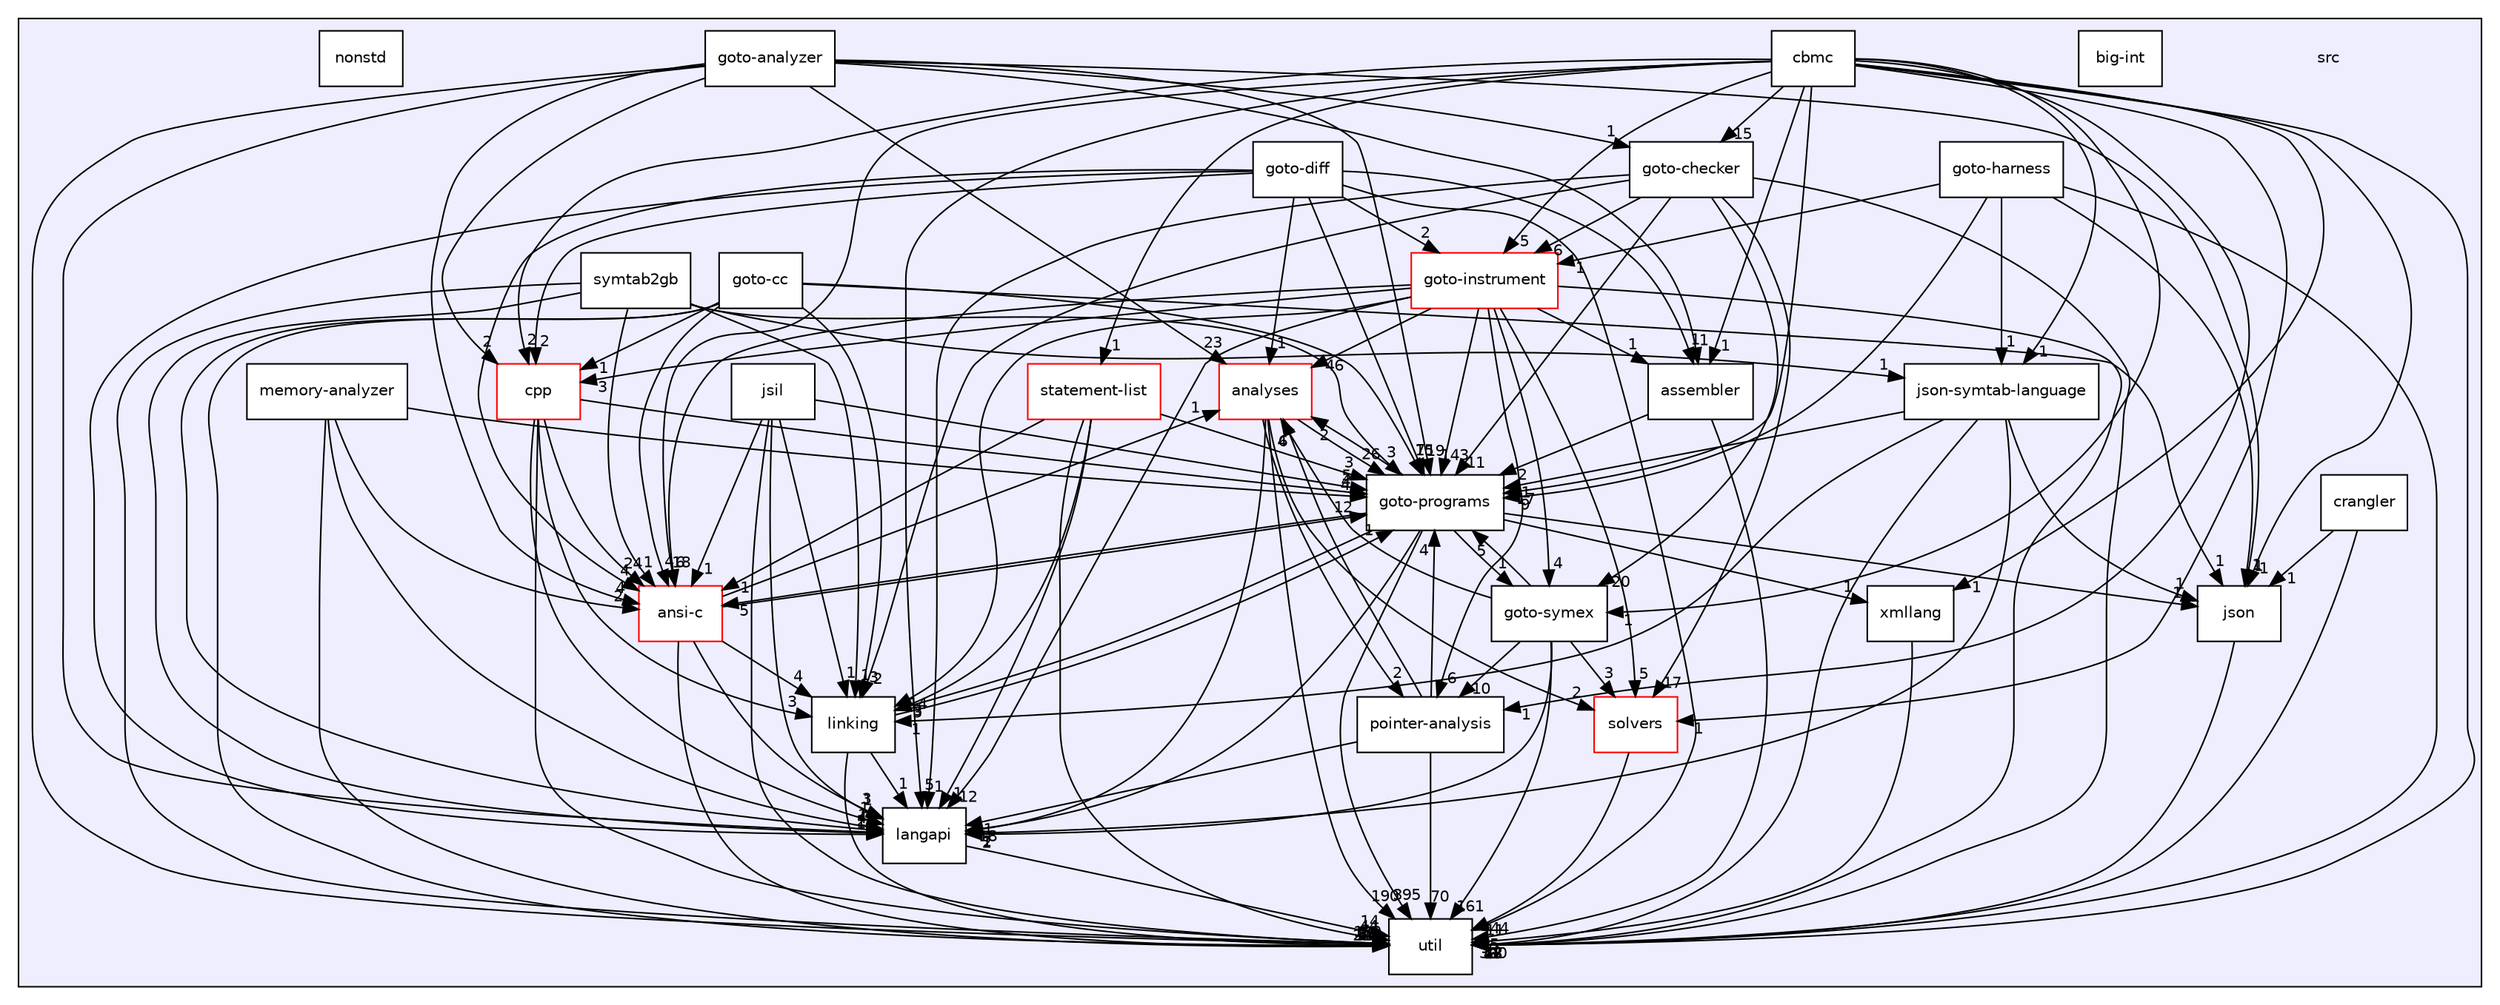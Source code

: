 digraph "/home/runner/work/cbmc-documentation/cbmc-documentation/src" {
  bgcolor=transparent;
  compound=true
  node [ fontsize="10", fontname="Helvetica"];
  edge [ labelfontsize="10", labelfontname="Helvetica"];
  subgraph clusterdir_68267d1309a1af8e8297ef4c3efbcdba {
    graph [ bgcolor="#eeeeff", pencolor="black", label="" URL="dir_68267d1309a1af8e8297ef4c3efbcdba.html"];
    dir_68267d1309a1af8e8297ef4c3efbcdba [shape=plaintext label="src"];
    dir_ba7b98ca4ba342c6303fef7df3e3d6c7 [shape=box label="analyses" color="red" fillcolor="white" style="filled" URL="dir_ba7b98ca4ba342c6303fef7df3e3d6c7.html"];
    dir_f88182c44268ef6b082d02d66ccc5f99 [shape=box label="ansi-c" color="red" fillcolor="white" style="filled" URL="dir_f88182c44268ef6b082d02d66ccc5f99.html"];
    dir_d01cd18d7c243e1a03923a469af6c29b [shape=box label="assembler" color="black" fillcolor="white" style="filled" URL="dir_d01cd18d7c243e1a03923a469af6c29b.html"];
    dir_bef1da485b827f0beb453042949dad2d [shape=box label="big-int" color="black" fillcolor="white" style="filled" URL="dir_bef1da485b827f0beb453042949dad2d.html"];
    dir_8bad17b2f902a1fcd9e8c5547d16124c [shape=box label="cbmc" color="black" fillcolor="white" style="filled" URL="dir_8bad17b2f902a1fcd9e8c5547d16124c.html"];
    dir_dfdbda394c3f7a3aa55229f33a559c41 [shape=box label="cpp" color="red" fillcolor="white" style="filled" URL="dir_dfdbda394c3f7a3aa55229f33a559c41.html"];
    dir_da802c983406fb26f369155f623f1f7c [shape=box label="crangler" color="black" fillcolor="white" style="filled" URL="dir_da802c983406fb26f369155f623f1f7c.html"];
    dir_385c4399c8889e5ac3e0b8cac1b85f9e [shape=box label="goto-analyzer" color="black" fillcolor="white" style="filled" URL="dir_385c4399c8889e5ac3e0b8cac1b85f9e.html"];
    dir_6e0d693984f8703ee010615d1157e319 [shape=box label="goto-cc" color="black" fillcolor="white" style="filled" URL="dir_6e0d693984f8703ee010615d1157e319.html"];
    dir_647f57bb6fbe01dbee6443af3bb1115a [shape=box label="goto-checker" color="black" fillcolor="white" style="filled" URL="dir_647f57bb6fbe01dbee6443af3bb1115a.html"];
    dir_32ed2039a38eb9392e275002cd63eb3f [shape=box label="goto-diff" color="black" fillcolor="white" style="filled" URL="dir_32ed2039a38eb9392e275002cd63eb3f.html"];
    dir_9571ccb0afd832b53e4f5cd1bf134994 [shape=box label="goto-harness" color="black" fillcolor="white" style="filled" URL="dir_9571ccb0afd832b53e4f5cd1bf134994.html"];
    dir_4cd183c173ff5cfcfce420f655b591bf [shape=box label="goto-instrument" color="red" fillcolor="white" style="filled" URL="dir_4cd183c173ff5cfcfce420f655b591bf.html"];
    dir_807c5b2c83e0c14a10083f60cf67ca05 [shape=box label="goto-programs" color="black" fillcolor="white" style="filled" URL="dir_807c5b2c83e0c14a10083f60cf67ca05.html"];
    dir_99e24f80c4828e49b24e2d05c93d325b [shape=box label="goto-symex" color="black" fillcolor="white" style="filled" URL="dir_99e24f80c4828e49b24e2d05c93d325b.html"];
    dir_8b58f2d328f1a23c1ebdb913d8d711fe [shape=box label="jsil" color="black" fillcolor="white" style="filled" URL="dir_8b58f2d328f1a23c1ebdb913d8d711fe.html"];
    dir_da4c9dd239018fe26269ba2e1cf7c9a1 [shape=box label="json" color="black" fillcolor="white" style="filled" URL="dir_da4c9dd239018fe26269ba2e1cf7c9a1.html"];
    dir_e6e3ab3c817f1bda892a40cd9aa75888 [shape=box label="json-symtab-language" color="black" fillcolor="white" style="filled" URL="dir_e6e3ab3c817f1bda892a40cd9aa75888.html"];
    dir_245199dd16b1f3757d78c9dc7747589d [shape=box label="langapi" color="black" fillcolor="white" style="filled" URL="dir_245199dd16b1f3757d78c9dc7747589d.html"];
    dir_7ec25742ab1d47a7a6823282222807fd [shape=box label="linking" color="black" fillcolor="white" style="filled" URL="dir_7ec25742ab1d47a7a6823282222807fd.html"];
    dir_1acb69d72613234fef4f5ed98cff58f2 [shape=box label="memory-analyzer" color="black" fillcolor="white" style="filled" URL="dir_1acb69d72613234fef4f5ed98cff58f2.html"];
    dir_31059f86f7d098d77469a75444bca3b3 [shape=box label="nonstd" color="black" fillcolor="white" style="filled" URL="dir_31059f86f7d098d77469a75444bca3b3.html"];
    dir_0ae8a7d84de7430323d0a8da6a53a1ca [shape=box label="pointer-analysis" color="black" fillcolor="white" style="filled" URL="dir_0ae8a7d84de7430323d0a8da6a53a1ca.html"];
    dir_19373f467389307dc54ab8a6e9e19559 [shape=box label="solvers" color="red" fillcolor="white" style="filled" URL="dir_19373f467389307dc54ab8a6e9e19559.html"];
    dir_b07bf236952c3592a6d7528977374205 [shape=box label="statement-list" color="red" fillcolor="white" style="filled" URL="dir_b07bf236952c3592a6d7528977374205.html"];
    dir_c7dbdeca05defa0cb45e05438419d6cc [shape=box label="symtab2gb" color="black" fillcolor="white" style="filled" URL="dir_c7dbdeca05defa0cb45e05438419d6cc.html"];
    dir_b7878ad5ecbf2506f4125b9d34c97e45 [shape=box label="util" color="black" fillcolor="white" style="filled" URL="dir_b7878ad5ecbf2506f4125b9d34c97e45.html"];
    dir_368e562ab10154c637f0143b1d2aaf07 [shape=box label="xmllang" color="black" fillcolor="white" style="filled" URL="dir_368e562ab10154c637f0143b1d2aaf07.html"];
  }
  dir_7ec25742ab1d47a7a6823282222807fd->dir_b7878ad5ecbf2506f4125b9d34c97e45 [headlabel="29", labeldistance=1.5 headhref="dir_000031_000036.html"];
  dir_7ec25742ab1d47a7a6823282222807fd->dir_807c5b2c83e0c14a10083f60cf67ca05 [headlabel="1", labeldistance=1.5 headhref="dir_000031_000026.html"];
  dir_7ec25742ab1d47a7a6823282222807fd->dir_245199dd16b1f3757d78c9dc7747589d [headlabel="1", labeldistance=1.5 headhref="dir_000031_000030.html"];
  dir_c7dbdeca05defa0cb45e05438419d6cc->dir_7ec25742ab1d47a7a6823282222807fd [headlabel="1", labeldistance=1.5 headhref="dir_000065_000031.html"];
  dir_c7dbdeca05defa0cb45e05438419d6cc->dir_b7878ad5ecbf2506f4125b9d34c97e45 [headlabel="5", labeldistance=1.5 headhref="dir_000065_000036.html"];
  dir_c7dbdeca05defa0cb45e05438419d6cc->dir_e6e3ab3c817f1bda892a40cd9aa75888 [headlabel="1", labeldistance=1.5 headhref="dir_000065_000048.html"];
  dir_c7dbdeca05defa0cb45e05438419d6cc->dir_807c5b2c83e0c14a10083f60cf67ca05 [headlabel="3", labeldistance=1.5 headhref="dir_000065_000026.html"];
  dir_c7dbdeca05defa0cb45e05438419d6cc->dir_245199dd16b1f3757d78c9dc7747589d [headlabel="1", labeldistance=1.5 headhref="dir_000065_000030.html"];
  dir_c7dbdeca05defa0cb45e05438419d6cc->dir_f88182c44268ef6b082d02d66ccc5f99 [headlabel="1", labeldistance=1.5 headhref="dir_000065_000016.html"];
  dir_1acb69d72613234fef4f5ed98cff58f2->dir_b7878ad5ecbf2506f4125b9d34c97e45 [headlabel="23", labeldistance=1.5 headhref="dir_000049_000036.html"];
  dir_1acb69d72613234fef4f5ed98cff58f2->dir_807c5b2c83e0c14a10083f60cf67ca05 [headlabel="4", labeldistance=1.5 headhref="dir_000049_000026.html"];
  dir_1acb69d72613234fef4f5ed98cff58f2->dir_245199dd16b1f3757d78c9dc7747589d [headlabel="1", labeldistance=1.5 headhref="dir_000049_000030.html"];
  dir_1acb69d72613234fef4f5ed98cff58f2->dir_f88182c44268ef6b082d02d66ccc5f99 [headlabel="2", labeldistance=1.5 headhref="dir_000049_000016.html"];
  dir_385c4399c8889e5ac3e0b8cac1b85f9e->dir_b7878ad5ecbf2506f4125b9d34c97e45 [headlabel="36", labeldistance=1.5 headhref="dir_000021_000036.html"];
  dir_385c4399c8889e5ac3e0b8cac1b85f9e->dir_da4c9dd239018fe26269ba2e1cf7c9a1 [headlabel="1", labeldistance=1.5 headhref="dir_000021_000029.html"];
  dir_385c4399c8889e5ac3e0b8cac1b85f9e->dir_807c5b2c83e0c14a10083f60cf67ca05 [headlabel="19", labeldistance=1.5 headhref="dir_000021_000026.html"];
  dir_385c4399c8889e5ac3e0b8cac1b85f9e->dir_245199dd16b1f3757d78c9dc7747589d [headlabel="2", labeldistance=1.5 headhref="dir_000021_000030.html"];
  dir_385c4399c8889e5ac3e0b8cac1b85f9e->dir_f88182c44268ef6b082d02d66ccc5f99 [headlabel="4", labeldistance=1.5 headhref="dir_000021_000016.html"];
  dir_385c4399c8889e5ac3e0b8cac1b85f9e->dir_d01cd18d7c243e1a03923a469af6c29b [headlabel="1", labeldistance=1.5 headhref="dir_000021_000017.html"];
  dir_385c4399c8889e5ac3e0b8cac1b85f9e->dir_647f57bb6fbe01dbee6443af3bb1115a [headlabel="1", labeldistance=1.5 headhref="dir_000021_000023.html"];
  dir_385c4399c8889e5ac3e0b8cac1b85f9e->dir_ba7b98ca4ba342c6303fef7df3e3d6c7 [headlabel="23", labeldistance=1.5 headhref="dir_000021_000015.html"];
  dir_385c4399c8889e5ac3e0b8cac1b85f9e->dir_dfdbda394c3f7a3aa55229f33a559c41 [headlabel="2", labeldistance=1.5 headhref="dir_000021_000020.html"];
  dir_19373f467389307dc54ab8a6e9e19559->dir_b7878ad5ecbf2506f4125b9d34c97e45 [headlabel="444", labeldistance=1.5 headhref="dir_000034_000036.html"];
  dir_b07bf236952c3592a6d7528977374205->dir_7ec25742ab1d47a7a6823282222807fd [headlabel="3", labeldistance=1.5 headhref="dir_000063_000031.html"];
  dir_b07bf236952c3592a6d7528977374205->dir_b7878ad5ecbf2506f4125b9d34c97e45 [headlabel="44", labeldistance=1.5 headhref="dir_000063_000036.html"];
  dir_b07bf236952c3592a6d7528977374205->dir_807c5b2c83e0c14a10083f60cf67ca05 [headlabel="3", labeldistance=1.5 headhref="dir_000063_000026.html"];
  dir_b07bf236952c3592a6d7528977374205->dir_245199dd16b1f3757d78c9dc7747589d [headlabel="1", labeldistance=1.5 headhref="dir_000063_000030.html"];
  dir_b07bf236952c3592a6d7528977374205->dir_f88182c44268ef6b082d02d66ccc5f99 [headlabel="1", labeldistance=1.5 headhref="dir_000063_000016.html"];
  dir_4cd183c173ff5cfcfce420f655b591bf->dir_7ec25742ab1d47a7a6823282222807fd [headlabel="14", labeldistance=1.5 headhref="dir_000025_000031.html"];
  dir_4cd183c173ff5cfcfce420f655b591bf->dir_19373f467389307dc54ab8a6e9e19559 [headlabel="5", labeldistance=1.5 headhref="dir_000025_000034.html"];
  dir_4cd183c173ff5cfcfce420f655b591bf->dir_b7878ad5ecbf2506f4125b9d34c97e45 [headlabel="300", labeldistance=1.5 headhref="dir_000025_000036.html"];
  dir_4cd183c173ff5cfcfce420f655b591bf->dir_807c5b2c83e0c14a10083f60cf67ca05 [headlabel="143", labeldistance=1.5 headhref="dir_000025_000026.html"];
  dir_4cd183c173ff5cfcfce420f655b591bf->dir_245199dd16b1f3757d78c9dc7747589d [headlabel="12", labeldistance=1.5 headhref="dir_000025_000030.html"];
  dir_4cd183c173ff5cfcfce420f655b591bf->dir_f88182c44268ef6b082d02d66ccc5f99 [headlabel="18", labeldistance=1.5 headhref="dir_000025_000016.html"];
  dir_4cd183c173ff5cfcfce420f655b591bf->dir_99e24f80c4828e49b24e2d05c93d325b [headlabel="4", labeldistance=1.5 headhref="dir_000025_000027.html"];
  dir_4cd183c173ff5cfcfce420f655b591bf->dir_d01cd18d7c243e1a03923a469af6c29b [headlabel="1", labeldistance=1.5 headhref="dir_000025_000017.html"];
  dir_4cd183c173ff5cfcfce420f655b591bf->dir_0ae8a7d84de7430323d0a8da6a53a1ca [headlabel="6", labeldistance=1.5 headhref="dir_000025_000033.html"];
  dir_4cd183c173ff5cfcfce420f655b591bf->dir_ba7b98ca4ba342c6303fef7df3e3d6c7 [headlabel="46", labeldistance=1.5 headhref="dir_000025_000015.html"];
  dir_4cd183c173ff5cfcfce420f655b591bf->dir_dfdbda394c3f7a3aa55229f33a559c41 [headlabel="3", labeldistance=1.5 headhref="dir_000025_000020.html"];
  dir_e6e3ab3c817f1bda892a40cd9aa75888->dir_7ec25742ab1d47a7a6823282222807fd [headlabel="1", labeldistance=1.5 headhref="dir_000048_000031.html"];
  dir_e6e3ab3c817f1bda892a40cd9aa75888->dir_b7878ad5ecbf2506f4125b9d34c97e45 [headlabel="12", labeldistance=1.5 headhref="dir_000048_000036.html"];
  dir_e6e3ab3c817f1bda892a40cd9aa75888->dir_da4c9dd239018fe26269ba2e1cf7c9a1 [headlabel="1", labeldistance=1.5 headhref="dir_000048_000029.html"];
  dir_e6e3ab3c817f1bda892a40cd9aa75888->dir_807c5b2c83e0c14a10083f60cf67ca05 [headlabel="1", labeldistance=1.5 headhref="dir_000048_000026.html"];
  dir_e6e3ab3c817f1bda892a40cd9aa75888->dir_245199dd16b1f3757d78c9dc7747589d [headlabel="1", labeldistance=1.5 headhref="dir_000048_000030.html"];
  dir_da4c9dd239018fe26269ba2e1cf7c9a1->dir_b7878ad5ecbf2506f4125b9d34c97e45 [headlabel="6", labeldistance=1.5 headhref="dir_000029_000036.html"];
  dir_807c5b2c83e0c14a10083f60cf67ca05->dir_7ec25742ab1d47a7a6823282222807fd [headlabel="3", labeldistance=1.5 headhref="dir_000026_000031.html"];
  dir_807c5b2c83e0c14a10083f60cf67ca05->dir_b7878ad5ecbf2506f4125b9d34c97e45 [headlabel="395", labeldistance=1.5 headhref="dir_000026_000036.html"];
  dir_807c5b2c83e0c14a10083f60cf67ca05->dir_da4c9dd239018fe26269ba2e1cf7c9a1 [headlabel="1", labeldistance=1.5 headhref="dir_000026_000029.html"];
  dir_807c5b2c83e0c14a10083f60cf67ca05->dir_245199dd16b1f3757d78c9dc7747589d [headlabel="18", labeldistance=1.5 headhref="dir_000026_000030.html"];
  dir_807c5b2c83e0c14a10083f60cf67ca05->dir_f88182c44268ef6b082d02d66ccc5f99 [headlabel="5", labeldistance=1.5 headhref="dir_000026_000016.html"];
  dir_807c5b2c83e0c14a10083f60cf67ca05->dir_99e24f80c4828e49b24e2d05c93d325b [headlabel="1", labeldistance=1.5 headhref="dir_000026_000027.html"];
  dir_807c5b2c83e0c14a10083f60cf67ca05->dir_368e562ab10154c637f0143b1d2aaf07 [headlabel="1", labeldistance=1.5 headhref="dir_000026_000037.html"];
  dir_807c5b2c83e0c14a10083f60cf67ca05->dir_ba7b98ca4ba342c6303fef7df3e3d6c7 [headlabel="2", labeldistance=1.5 headhref="dir_000026_000015.html"];
  dir_8bad17b2f902a1fcd9e8c5547d16124c->dir_19373f467389307dc54ab8a6e9e19559 [headlabel="1", labeldistance=1.5 headhref="dir_000019_000034.html"];
  dir_8bad17b2f902a1fcd9e8c5547d16124c->dir_b07bf236952c3592a6d7528977374205 [headlabel="1", labeldistance=1.5 headhref="dir_000019_000063.html"];
  dir_8bad17b2f902a1fcd9e8c5547d16124c->dir_b7878ad5ecbf2506f4125b9d34c97e45 [headlabel="17", labeldistance=1.5 headhref="dir_000019_000036.html"];
  dir_8bad17b2f902a1fcd9e8c5547d16124c->dir_4cd183c173ff5cfcfce420f655b591bf [headlabel="5", labeldistance=1.5 headhref="dir_000019_000025.html"];
  dir_8bad17b2f902a1fcd9e8c5547d16124c->dir_e6e3ab3c817f1bda892a40cd9aa75888 [headlabel="1", labeldistance=1.5 headhref="dir_000019_000048.html"];
  dir_8bad17b2f902a1fcd9e8c5547d16124c->dir_da4c9dd239018fe26269ba2e1cf7c9a1 [headlabel="1", labeldistance=1.5 headhref="dir_000019_000029.html"];
  dir_8bad17b2f902a1fcd9e8c5547d16124c->dir_807c5b2c83e0c14a10083f60cf67ca05 [headlabel="17", labeldistance=1.5 headhref="dir_000019_000026.html"];
  dir_8bad17b2f902a1fcd9e8c5547d16124c->dir_245199dd16b1f3757d78c9dc7747589d [headlabel="5", labeldistance=1.5 headhref="dir_000019_000030.html"];
  dir_8bad17b2f902a1fcd9e8c5547d16124c->dir_f88182c44268ef6b082d02d66ccc5f99 [headlabel="6", labeldistance=1.5 headhref="dir_000019_000016.html"];
  dir_8bad17b2f902a1fcd9e8c5547d16124c->dir_99e24f80c4828e49b24e2d05c93d325b [headlabel="1", labeldistance=1.5 headhref="dir_000019_000027.html"];
  dir_8bad17b2f902a1fcd9e8c5547d16124c->dir_d01cd18d7c243e1a03923a469af6c29b [headlabel="1", labeldistance=1.5 headhref="dir_000019_000017.html"];
  dir_8bad17b2f902a1fcd9e8c5547d16124c->dir_368e562ab10154c637f0143b1d2aaf07 [headlabel="1", labeldistance=1.5 headhref="dir_000019_000037.html"];
  dir_8bad17b2f902a1fcd9e8c5547d16124c->dir_0ae8a7d84de7430323d0a8da6a53a1ca [headlabel="1", labeldistance=1.5 headhref="dir_000019_000033.html"];
  dir_8bad17b2f902a1fcd9e8c5547d16124c->dir_647f57bb6fbe01dbee6443af3bb1115a [headlabel="15", labeldistance=1.5 headhref="dir_000019_000023.html"];
  dir_8bad17b2f902a1fcd9e8c5547d16124c->dir_dfdbda394c3f7a3aa55229f33a559c41 [headlabel="2", labeldistance=1.5 headhref="dir_000019_000020.html"];
  dir_245199dd16b1f3757d78c9dc7747589d->dir_b7878ad5ecbf2506f4125b9d34c97e45 [headlabel="14", labeldistance=1.5 headhref="dir_000030_000036.html"];
  dir_f88182c44268ef6b082d02d66ccc5f99->dir_7ec25742ab1d47a7a6823282222807fd [headlabel="4", labeldistance=1.5 headhref="dir_000016_000031.html"];
  dir_f88182c44268ef6b082d02d66ccc5f99->dir_b7878ad5ecbf2506f4125b9d34c97e45 [headlabel="215", labeldistance=1.5 headhref="dir_000016_000036.html"];
  dir_f88182c44268ef6b082d02d66ccc5f99->dir_807c5b2c83e0c14a10083f60cf67ca05 [headlabel="12", labeldistance=1.5 headhref="dir_000016_000026.html"];
  dir_f88182c44268ef6b082d02d66ccc5f99->dir_245199dd16b1f3757d78c9dc7747589d [headlabel="3", labeldistance=1.5 headhref="dir_000016_000030.html"];
  dir_f88182c44268ef6b082d02d66ccc5f99->dir_ba7b98ca4ba342c6303fef7df3e3d6c7 [headlabel="1", labeldistance=1.5 headhref="dir_000016_000015.html"];
  dir_99e24f80c4828e49b24e2d05c93d325b->dir_19373f467389307dc54ab8a6e9e19559 [headlabel="3", labeldistance=1.5 headhref="dir_000027_000034.html"];
  dir_99e24f80c4828e49b24e2d05c93d325b->dir_b7878ad5ecbf2506f4125b9d34c97e45 [headlabel="161", labeldistance=1.5 headhref="dir_000027_000036.html"];
  dir_99e24f80c4828e49b24e2d05c93d325b->dir_807c5b2c83e0c14a10083f60cf67ca05 [headlabel="5", labeldistance=1.5 headhref="dir_000027_000026.html"];
  dir_99e24f80c4828e49b24e2d05c93d325b->dir_245199dd16b1f3757d78c9dc7747589d [headlabel="2", labeldistance=1.5 headhref="dir_000027_000030.html"];
  dir_99e24f80c4828e49b24e2d05c93d325b->dir_0ae8a7d84de7430323d0a8da6a53a1ca [headlabel="10", labeldistance=1.5 headhref="dir_000027_000033.html"];
  dir_99e24f80c4828e49b24e2d05c93d325b->dir_ba7b98ca4ba342c6303fef7df3e3d6c7 [headlabel="6", labeldistance=1.5 headhref="dir_000027_000015.html"];
  dir_d01cd18d7c243e1a03923a469af6c29b->dir_b7878ad5ecbf2506f4125b9d34c97e45 [headlabel="5", labeldistance=1.5 headhref="dir_000017_000036.html"];
  dir_d01cd18d7c243e1a03923a469af6c29b->dir_807c5b2c83e0c14a10083f60cf67ca05 [headlabel="2", labeldistance=1.5 headhref="dir_000017_000026.html"];
  dir_368e562ab10154c637f0143b1d2aaf07->dir_b7878ad5ecbf2506f4125b9d34c97e45 [headlabel="9", labeldistance=1.5 headhref="dir_000037_000036.html"];
  dir_0ae8a7d84de7430323d0a8da6a53a1ca->dir_b7878ad5ecbf2506f4125b9d34c97e45 [headlabel="70", labeldistance=1.5 headhref="dir_000033_000036.html"];
  dir_0ae8a7d84de7430323d0a8da6a53a1ca->dir_807c5b2c83e0c14a10083f60cf67ca05 [headlabel="4", labeldistance=1.5 headhref="dir_000033_000026.html"];
  dir_0ae8a7d84de7430323d0a8da6a53a1ca->dir_245199dd16b1f3757d78c9dc7747589d [headlabel="1", labeldistance=1.5 headhref="dir_000033_000030.html"];
  dir_0ae8a7d84de7430323d0a8da6a53a1ca->dir_ba7b98ca4ba342c6303fef7df3e3d6c7 [headlabel="4", labeldistance=1.5 headhref="dir_000033_000015.html"];
  dir_647f57bb6fbe01dbee6443af3bb1115a->dir_7ec25742ab1d47a7a6823282222807fd [headlabel="2", labeldistance=1.5 headhref="dir_000023_000031.html"];
  dir_647f57bb6fbe01dbee6443af3bb1115a->dir_19373f467389307dc54ab8a6e9e19559 [headlabel="17", labeldistance=1.5 headhref="dir_000023_000034.html"];
  dir_647f57bb6fbe01dbee6443af3bb1115a->dir_b7878ad5ecbf2506f4125b9d34c97e45 [headlabel="52", labeldistance=1.5 headhref="dir_000023_000036.html"];
  dir_647f57bb6fbe01dbee6443af3bb1115a->dir_4cd183c173ff5cfcfce420f655b591bf [headlabel="6", labeldistance=1.5 headhref="dir_000023_000025.html"];
  dir_647f57bb6fbe01dbee6443af3bb1115a->dir_807c5b2c83e0c14a10083f60cf67ca05 [headlabel="11", labeldistance=1.5 headhref="dir_000023_000026.html"];
  dir_647f57bb6fbe01dbee6443af3bb1115a->dir_245199dd16b1f3757d78c9dc7747589d [headlabel="1", labeldistance=1.5 headhref="dir_000023_000030.html"];
  dir_647f57bb6fbe01dbee6443af3bb1115a->dir_99e24f80c4828e49b24e2d05c93d325b [headlabel="20", labeldistance=1.5 headhref="dir_000023_000027.html"];
  dir_8b58f2d328f1a23c1ebdb913d8d711fe->dir_7ec25742ab1d47a7a6823282222807fd [headlabel="1", labeldistance=1.5 headhref="dir_000028_000031.html"];
  dir_8b58f2d328f1a23c1ebdb913d8d711fe->dir_b7878ad5ecbf2506f4125b9d34c97e45 [headlabel="26", labeldistance=1.5 headhref="dir_000028_000036.html"];
  dir_8b58f2d328f1a23c1ebdb913d8d711fe->dir_807c5b2c83e0c14a10083f60cf67ca05 [headlabel="5", labeldistance=1.5 headhref="dir_000028_000026.html"];
  dir_8b58f2d328f1a23c1ebdb913d8d711fe->dir_245199dd16b1f3757d78c9dc7747589d [headlabel="1", labeldistance=1.5 headhref="dir_000028_000030.html"];
  dir_8b58f2d328f1a23c1ebdb913d8d711fe->dir_f88182c44268ef6b082d02d66ccc5f99 [headlabel="1", labeldistance=1.5 headhref="dir_000028_000016.html"];
  dir_ba7b98ca4ba342c6303fef7df3e3d6c7->dir_19373f467389307dc54ab8a6e9e19559 [headlabel="2", labeldistance=1.5 headhref="dir_000015_000034.html"];
  dir_ba7b98ca4ba342c6303fef7df3e3d6c7->dir_b7878ad5ecbf2506f4125b9d34c97e45 [headlabel="190", labeldistance=1.5 headhref="dir_000015_000036.html"];
  dir_ba7b98ca4ba342c6303fef7df3e3d6c7->dir_807c5b2c83e0c14a10083f60cf67ca05 [headlabel="26", labeldistance=1.5 headhref="dir_000015_000026.html"];
  dir_ba7b98ca4ba342c6303fef7df3e3d6c7->dir_245199dd16b1f3757d78c9dc7747589d [headlabel="7", labeldistance=1.5 headhref="dir_000015_000030.html"];
  dir_ba7b98ca4ba342c6303fef7df3e3d6c7->dir_0ae8a7d84de7430323d0a8da6a53a1ca [headlabel="2", labeldistance=1.5 headhref="dir_000015_000033.html"];
  dir_dfdbda394c3f7a3aa55229f33a559c41->dir_7ec25742ab1d47a7a6823282222807fd [headlabel="3", labeldistance=1.5 headhref="dir_000020_000031.html"];
  dir_dfdbda394c3f7a3aa55229f33a559c41->dir_b7878ad5ecbf2506f4125b9d34c97e45 [headlabel="130", labeldistance=1.5 headhref="dir_000020_000036.html"];
  dir_dfdbda394c3f7a3aa55229f33a559c41->dir_807c5b2c83e0c14a10083f60cf67ca05 [headlabel="4", labeldistance=1.5 headhref="dir_000020_000026.html"];
  dir_dfdbda394c3f7a3aa55229f33a559c41->dir_245199dd16b1f3757d78c9dc7747589d [headlabel="1", labeldistance=1.5 headhref="dir_000020_000030.html"];
  dir_dfdbda394c3f7a3aa55229f33a559c41->dir_f88182c44268ef6b082d02d66ccc5f99 [headlabel="24", labeldistance=1.5 headhref="dir_000020_000016.html"];
  dir_9571ccb0afd832b53e4f5cd1bf134994->dir_b7878ad5ecbf2506f4125b9d34c97e45 [headlabel="48", labeldistance=1.5 headhref="dir_000043_000036.html"];
  dir_9571ccb0afd832b53e4f5cd1bf134994->dir_4cd183c173ff5cfcfce420f655b591bf [headlabel="1", labeldistance=1.5 headhref="dir_000043_000025.html"];
  dir_9571ccb0afd832b53e4f5cd1bf134994->dir_e6e3ab3c817f1bda892a40cd9aa75888 [headlabel="1", labeldistance=1.5 headhref="dir_000043_000048.html"];
  dir_9571ccb0afd832b53e4f5cd1bf134994->dir_da4c9dd239018fe26269ba2e1cf7c9a1 [headlabel="1", labeldistance=1.5 headhref="dir_000043_000029.html"];
  dir_9571ccb0afd832b53e4f5cd1bf134994->dir_807c5b2c83e0c14a10083f60cf67ca05 [headlabel="9", labeldistance=1.5 headhref="dir_000043_000026.html"];
  dir_da802c983406fb26f369155f623f1f7c->dir_b7878ad5ecbf2506f4125b9d34c97e45 [headlabel="22", labeldistance=1.5 headhref="dir_000042_000036.html"];
  dir_da802c983406fb26f369155f623f1f7c->dir_da4c9dd239018fe26269ba2e1cf7c9a1 [headlabel="1", labeldistance=1.5 headhref="dir_000042_000029.html"];
  dir_6e0d693984f8703ee010615d1157e319->dir_7ec25742ab1d47a7a6823282222807fd [headlabel="3", labeldistance=1.5 headhref="dir_000022_000031.html"];
  dir_6e0d693984f8703ee010615d1157e319->dir_b7878ad5ecbf2506f4125b9d34c97e45 [headlabel="84", labeldistance=1.5 headhref="dir_000022_000036.html"];
  dir_6e0d693984f8703ee010615d1157e319->dir_da4c9dd239018fe26269ba2e1cf7c9a1 [headlabel="1", labeldistance=1.5 headhref="dir_000022_000029.html"];
  dir_6e0d693984f8703ee010615d1157e319->dir_807c5b2c83e0c14a10083f60cf67ca05 [headlabel="7", labeldistance=1.5 headhref="dir_000022_000026.html"];
  dir_6e0d693984f8703ee010615d1157e319->dir_245199dd16b1f3757d78c9dc7747589d [headlabel="4", labeldistance=1.5 headhref="dir_000022_000030.html"];
  dir_6e0d693984f8703ee010615d1157e319->dir_f88182c44268ef6b082d02d66ccc5f99 [headlabel="4", labeldistance=1.5 headhref="dir_000022_000016.html"];
  dir_6e0d693984f8703ee010615d1157e319->dir_dfdbda394c3f7a3aa55229f33a559c41 [headlabel="1", labeldistance=1.5 headhref="dir_000022_000020.html"];
  dir_32ed2039a38eb9392e275002cd63eb3f->dir_b7878ad5ecbf2506f4125b9d34c97e45 [headlabel="11", labeldistance=1.5 headhref="dir_000024_000036.html"];
  dir_32ed2039a38eb9392e275002cd63eb3f->dir_4cd183c173ff5cfcfce420f655b591bf [headlabel="2", labeldistance=1.5 headhref="dir_000024_000025.html"];
  dir_32ed2039a38eb9392e275002cd63eb3f->dir_807c5b2c83e0c14a10083f60cf67ca05 [headlabel="15", labeldistance=1.5 headhref="dir_000024_000026.html"];
  dir_32ed2039a38eb9392e275002cd63eb3f->dir_245199dd16b1f3757d78c9dc7747589d [headlabel="1", labeldistance=1.5 headhref="dir_000024_000030.html"];
  dir_32ed2039a38eb9392e275002cd63eb3f->dir_f88182c44268ef6b082d02d66ccc5f99 [headlabel="4", labeldistance=1.5 headhref="dir_000024_000016.html"];
  dir_32ed2039a38eb9392e275002cd63eb3f->dir_d01cd18d7c243e1a03923a469af6c29b [headlabel="1", labeldistance=1.5 headhref="dir_000024_000017.html"];
  dir_32ed2039a38eb9392e275002cd63eb3f->dir_ba7b98ca4ba342c6303fef7df3e3d6c7 [headlabel="1", labeldistance=1.5 headhref="dir_000024_000015.html"];
  dir_32ed2039a38eb9392e275002cd63eb3f->dir_dfdbda394c3f7a3aa55229f33a559c41 [headlabel="2", labeldistance=1.5 headhref="dir_000024_000020.html"];
}
